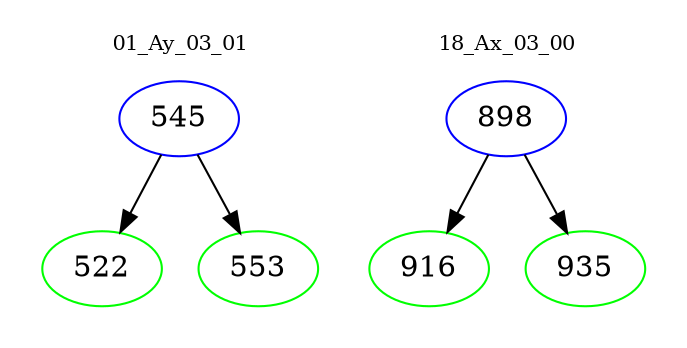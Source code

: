 digraph{
subgraph cluster_0 {
color = white
label = "01_Ay_03_01";
fontsize=10;
T0_545 [label="545", color="blue"]
T0_545 -> T0_522 [color="black"]
T0_522 [label="522", color="green"]
T0_545 -> T0_553 [color="black"]
T0_553 [label="553", color="green"]
}
subgraph cluster_1 {
color = white
label = "18_Ax_03_00";
fontsize=10;
T1_898 [label="898", color="blue"]
T1_898 -> T1_916 [color="black"]
T1_916 [label="916", color="green"]
T1_898 -> T1_935 [color="black"]
T1_935 [label="935", color="green"]
}
}
